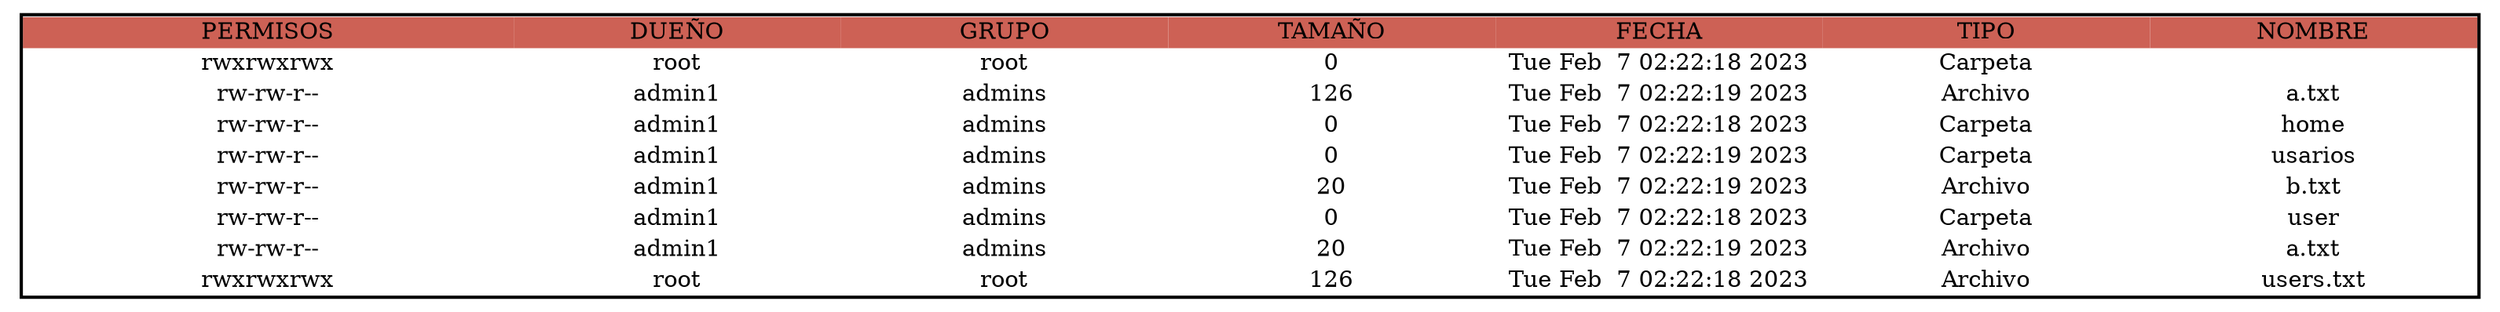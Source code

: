 digraph mbr {node [shape=plaintext] struct1 [label= <<TABLE BORDER='2' CELLBORDER='0' CELLSPACING='0'><TR><TD BGCOLOR='#cd6155' WIDTH='300'>PERMISOS</TD><TD WIDTH='200' BGCOLOR='#cd6155'>DUEÑO</TD><TD WIDTH='200' BGCOLOR='#cd6155'>GRUPO</TD><TD WIDTH='200' BGCOLOR='#cd6155'>TAMAÑO</TD><TD WIDTH='200' BGCOLOR='#cd6155'>FECHA</TD><TD WIDTH='200' BGCOLOR='#cd6155'>TIPO</TD><TD WIDTH='200' BGCOLOR='#cd6155'>NOMBRE</TD></TR><TR><TD WIDTH='100'>rwxrwxrwx</TD><TD WIDTH='100'>root</TD><TD WIDTH='100'>root</TD><TD WIDTH='100'>0</TD><TD WIDTH='100'>Tue Feb  7 02:22:18 2023
</TD><TD WIDTH='100'>Carpeta</TD><TD WIDTH='100'></TD></TR><TR><TD WIDTH='100'>rw-rw-r--</TD><TD WIDTH='100'>admin1</TD><TD WIDTH='100'>admins</TD><TD WIDTH='100'>126</TD><TD WIDTH='100'>Tue Feb  7 02:22:19 2023
</TD><TD WIDTH='100'>Archivo</TD><TD WIDTH='100'>a.txt</TD></TR><TR><TD WIDTH='100'>rw-rw-r--</TD><TD WIDTH='100'>admin1</TD><TD WIDTH='100'>admins</TD><TD WIDTH='100'>0</TD><TD WIDTH='100'>Tue Feb  7 02:22:18 2023
</TD><TD WIDTH='100'>Carpeta</TD><TD WIDTH='100'>home</TD></TR><TR><TD WIDTH='100'>rw-rw-r--</TD><TD WIDTH='100'>admin1</TD><TD WIDTH='100'>admins</TD><TD WIDTH='100'>0</TD><TD WIDTH='100'>Tue Feb  7 02:22:19 2023
</TD><TD WIDTH='100'>Carpeta</TD><TD WIDTH='100'>usarios</TD></TR><TR><TD WIDTH='100'>rw-rw-r--</TD><TD WIDTH='100'>admin1</TD><TD WIDTH='100'>admins</TD><TD WIDTH='100'>20</TD><TD WIDTH='100'>Tue Feb  7 02:22:19 2023
</TD><TD WIDTH='100'>Archivo</TD><TD WIDTH='100'>b.txt</TD></TR><TR><TD WIDTH='100'>rw-rw-r--</TD><TD WIDTH='100'>admin1</TD><TD WIDTH='100'>admins</TD><TD WIDTH='100'>0</TD><TD WIDTH='100'>Tue Feb  7 02:22:18 2023
</TD><TD WIDTH='100'>Carpeta</TD><TD WIDTH='100'>user</TD></TR><TR><TD WIDTH='100'>rw-rw-r--</TD><TD WIDTH='100'>admin1</TD><TD WIDTH='100'>admins</TD><TD WIDTH='100'>20</TD><TD WIDTH='100'>Tue Feb  7 02:22:19 2023
</TD><TD WIDTH='100'>Archivo</TD><TD WIDTH='100'>a.txt</TD></TR><TR><TD WIDTH='100'>rwxrwxrwx</TD><TD WIDTH='100'>root</TD><TD WIDTH='100'>root</TD><TD WIDTH='100'>126</TD><TD WIDTH='100'>Tue Feb  7 02:22:18 2023
</TD><TD WIDTH='100'>Archivo</TD><TD WIDTH='100'>users.txt</TD></TR></TABLE>>];}
